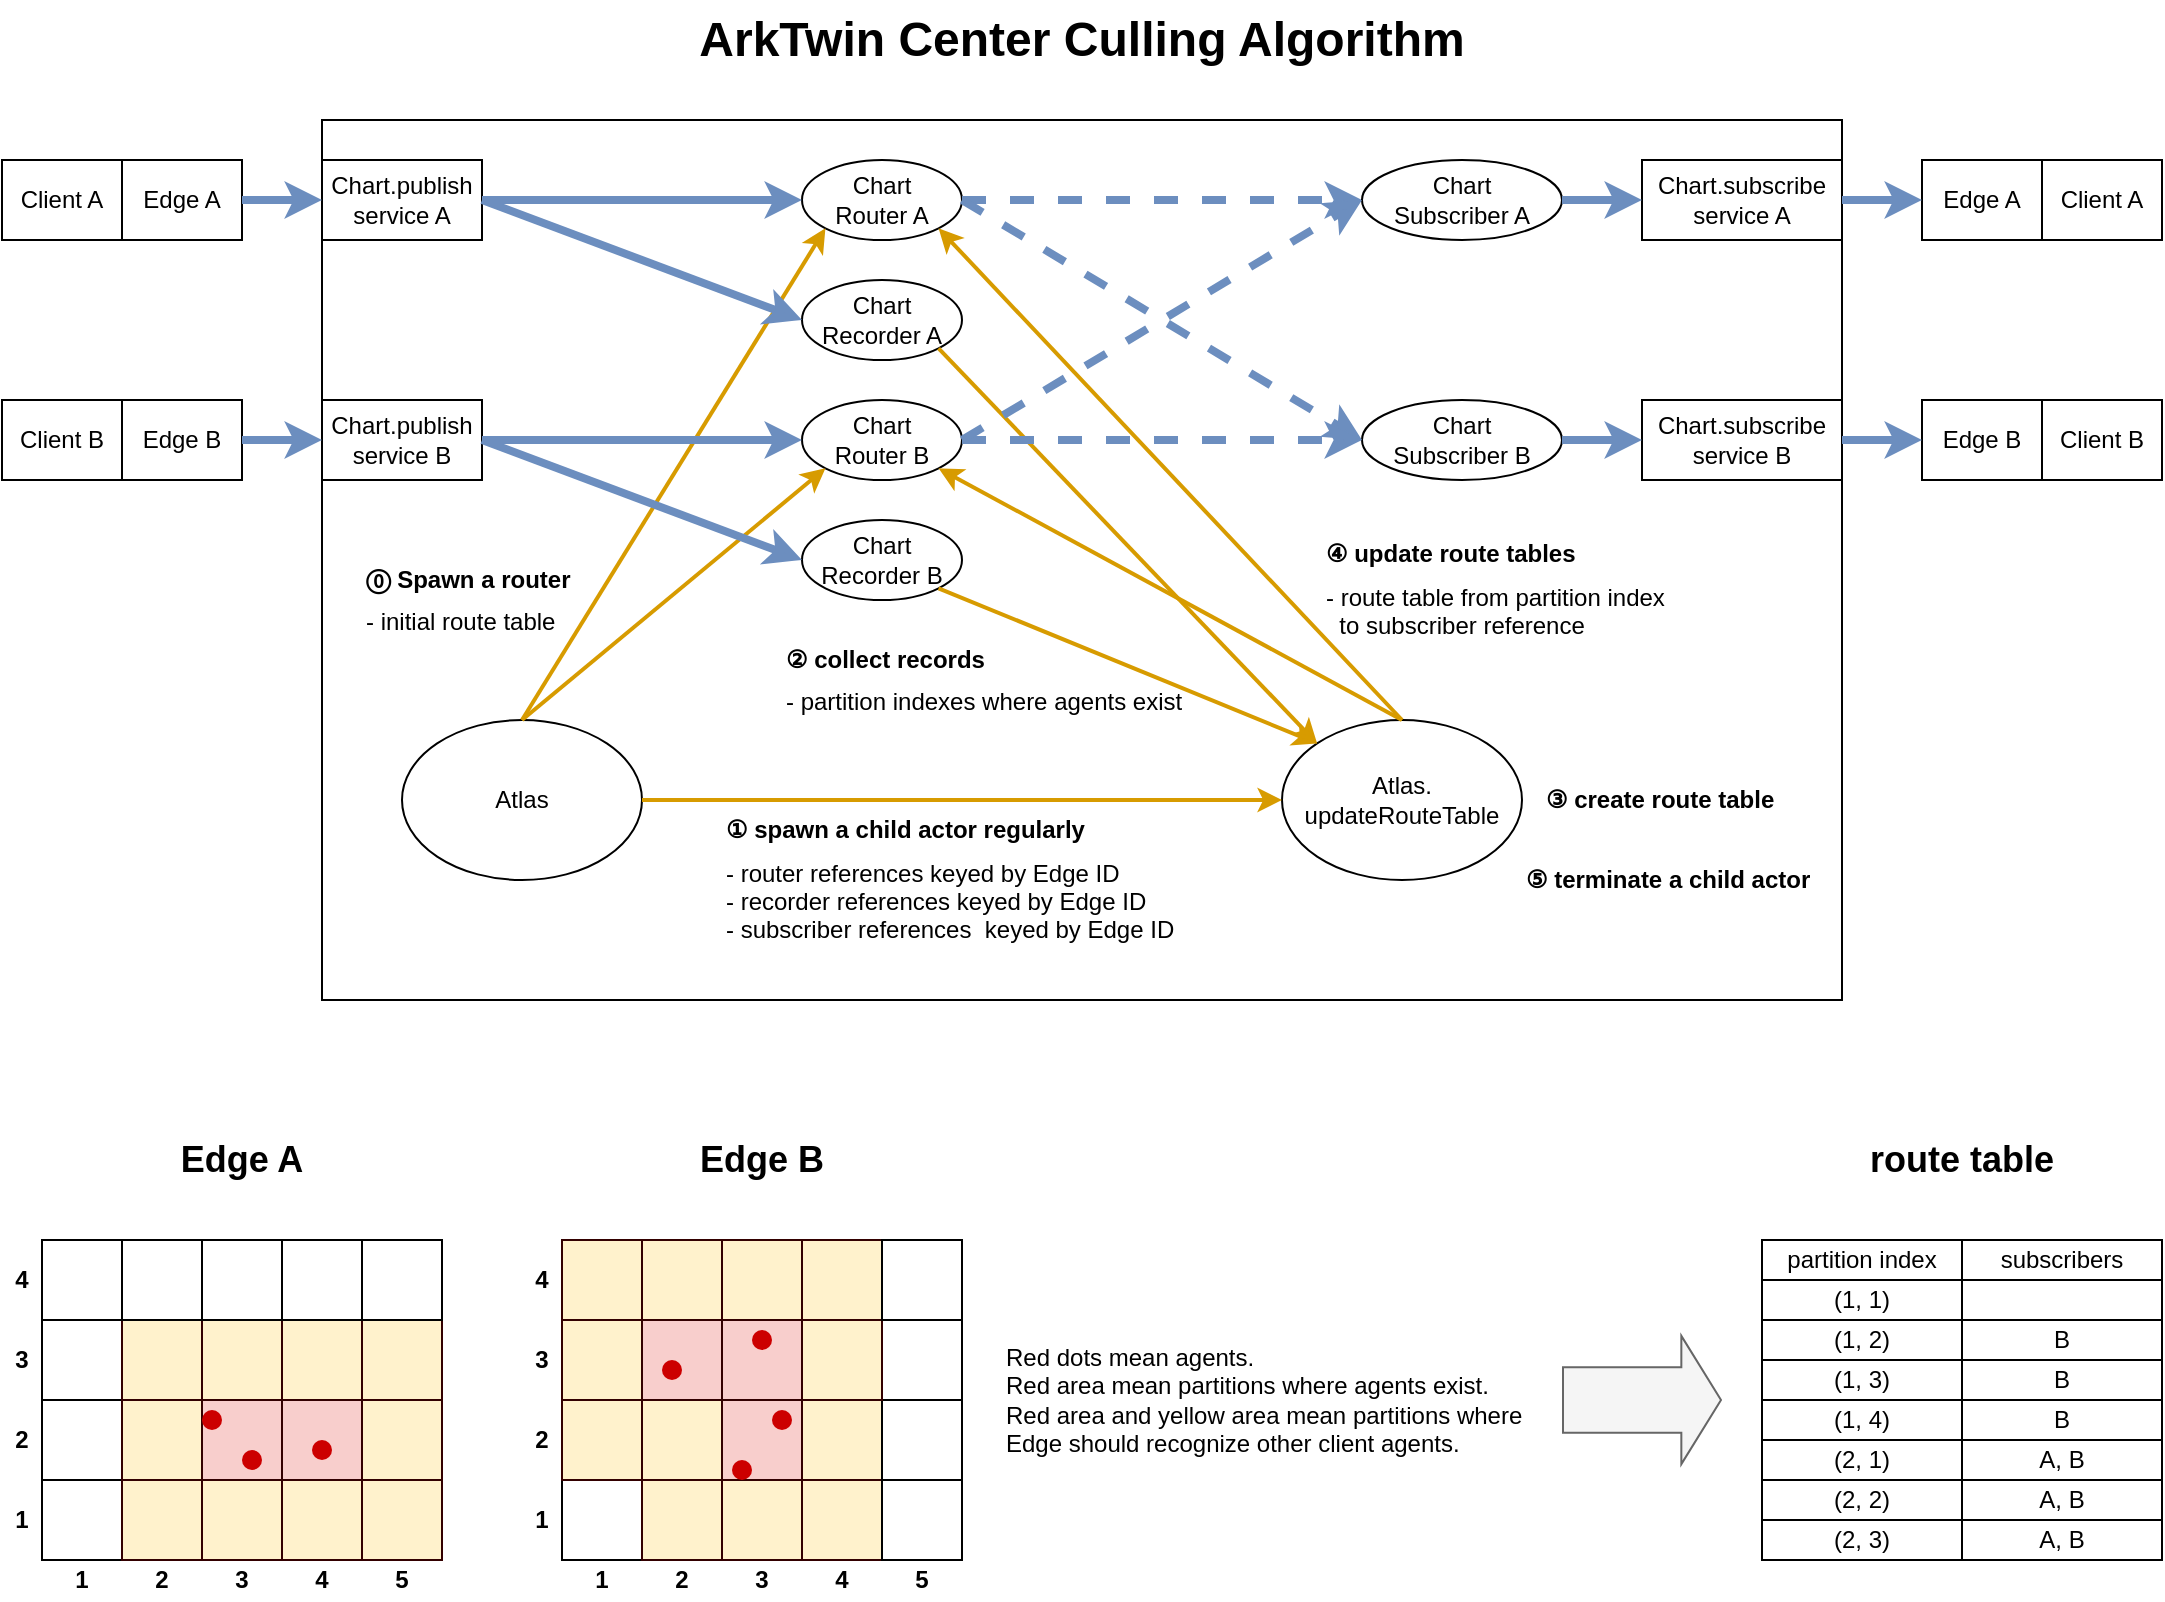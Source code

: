 <mxfile version="24.7.5">
  <diagram name="ページ1" id="t94YC5nv_LQx9OQjXFBO">
    <mxGraphModel dx="2074" dy="1214" grid="1" gridSize="10" guides="1" tooltips="1" connect="1" arrows="1" fold="1" page="1" pageScale="1" pageWidth="1169" pageHeight="827" math="0" shadow="0">
      <root>
        <mxCell id="0" />
        <mxCell id="1" parent="0" />
        <mxCell id="b8Y9SWuDgDwBU1Piw9FO-28" value="" style="rounded=0;whiteSpace=wrap;html=1;fillColor=none;" parent="1" vertex="1">
          <mxGeometry x="200" y="80" width="760" height="440" as="geometry" />
        </mxCell>
        <mxCell id="b8Y9SWuDgDwBU1Piw9FO-1" value="Client A" style="rounded=0;whiteSpace=wrap;html=1;" parent="1" vertex="1">
          <mxGeometry x="40" y="100" width="60" height="40" as="geometry" />
        </mxCell>
        <mxCell id="b8Y9SWuDgDwBU1Piw9FO-2" value="Edge A" style="rounded=0;whiteSpace=wrap;html=1;" parent="1" vertex="1">
          <mxGeometry x="100" y="100" width="60" height="40" as="geometry" />
        </mxCell>
        <mxCell id="b8Y9SWuDgDwBU1Piw9FO-3" value="Chart.publish&lt;div&gt;service A&lt;/div&gt;" style="rounded=0;whiteSpace=wrap;html=1;" parent="1" vertex="1">
          <mxGeometry x="200" y="100" width="80" height="40" as="geometry" />
        </mxCell>
        <mxCell id="b8Y9SWuDgDwBU1Piw9FO-5" value="Chart&lt;div&gt;Router A&lt;/div&gt;" style="ellipse;whiteSpace=wrap;html=1;" parent="1" vertex="1">
          <mxGeometry x="440" y="100" width="80" height="40" as="geometry" />
        </mxCell>
        <mxCell id="b8Y9SWuDgDwBU1Piw9FO-6" value="Atlas.&lt;div&gt;updateRouteTable&lt;/div&gt;" style="ellipse;whiteSpace=wrap;html=1;" parent="1" vertex="1">
          <mxGeometry x="680" y="380" width="120" height="80" as="geometry" />
        </mxCell>
        <mxCell id="b8Y9SWuDgDwBU1Piw9FO-8" value="Atlas" style="ellipse;whiteSpace=wrap;html=1;" parent="1" vertex="1">
          <mxGeometry x="240" y="380" width="120" height="80" as="geometry" />
        </mxCell>
        <mxCell id="b8Y9SWuDgDwBU1Piw9FO-11" value="Chart&lt;div&gt;Recorder A&lt;/div&gt;" style="ellipse;whiteSpace=wrap;html=1;" parent="1" vertex="1">
          <mxGeometry x="440" y="160" width="80" height="40" as="geometry" />
        </mxCell>
        <mxCell id="b8Y9SWuDgDwBU1Piw9FO-13" value="Chart.subscribe&lt;div&gt;service A&lt;/div&gt;" style="rounded=0;whiteSpace=wrap;html=1;" parent="1" vertex="1">
          <mxGeometry x="860" y="100" width="100" height="40" as="geometry" />
        </mxCell>
        <mxCell id="b8Y9SWuDgDwBU1Piw9FO-14" value="" style="endArrow=classic;html=1;rounded=0;exitX=1;exitY=0.5;exitDx=0;exitDy=0;fillColor=#dae8fc;strokeColor=#6c8ebf;strokeWidth=4;dashed=1;entryX=0;entryY=0.5;entryDx=0;entryDy=0;" parent="1" source="b8Y9SWuDgDwBU1Piw9FO-5" target="b8Y9SWuDgDwBU1Piw9FO-35" edge="1">
          <mxGeometry width="50" height="50" relative="1" as="geometry">
            <mxPoint x="320" y="330" as="sourcePoint" />
            <mxPoint x="600" y="120" as="targetPoint" />
          </mxGeometry>
        </mxCell>
        <mxCell id="b8Y9SWuDgDwBU1Piw9FO-15" value="Client B" style="rounded=0;whiteSpace=wrap;html=1;" parent="1" vertex="1">
          <mxGeometry x="40" y="220" width="60" height="40" as="geometry" />
        </mxCell>
        <mxCell id="b8Y9SWuDgDwBU1Piw9FO-16" value="Edge B" style="rounded=0;whiteSpace=wrap;html=1;" parent="1" vertex="1">
          <mxGeometry x="100" y="220" width="60" height="40" as="geometry" />
        </mxCell>
        <mxCell id="b8Y9SWuDgDwBU1Piw9FO-17" value="&lt;div&gt;Chart.publish&lt;/div&gt;&lt;div&gt;service B&lt;/div&gt;" style="rounded=0;whiteSpace=wrap;html=1;" parent="1" vertex="1">
          <mxGeometry x="200" y="220" width="80" height="40" as="geometry" />
        </mxCell>
        <mxCell id="b8Y9SWuDgDwBU1Piw9FO-18" value="Chart&lt;div&gt;Router B&lt;/div&gt;" style="ellipse;whiteSpace=wrap;html=1;" parent="1" vertex="1">
          <mxGeometry x="440" y="220" width="80" height="40" as="geometry" />
        </mxCell>
        <mxCell id="b8Y9SWuDgDwBU1Piw9FO-20" value="Chart&lt;div&gt;Recorder B&lt;/div&gt;" style="ellipse;whiteSpace=wrap;html=1;" parent="1" vertex="1">
          <mxGeometry x="440" y="280" width="80" height="40" as="geometry" />
        </mxCell>
        <mxCell id="b8Y9SWuDgDwBU1Piw9FO-23" value="" style="endArrow=classic;html=1;rounded=0;exitX=1;exitY=1;exitDx=0;exitDy=0;entryX=0;entryY=0;entryDx=0;entryDy=0;strokeWidth=2;fillColor=#ffe6cc;strokeColor=#d79b00;" parent="1" source="b8Y9SWuDgDwBU1Piw9FO-20" target="b8Y9SWuDgDwBU1Piw9FO-6" edge="1">
          <mxGeometry width="50" height="50" relative="1" as="geometry">
            <mxPoint x="440" y="300" as="sourcePoint" />
            <mxPoint x="370" y="310" as="targetPoint" />
          </mxGeometry>
        </mxCell>
        <mxCell id="b8Y9SWuDgDwBU1Piw9FO-24" value="" style="endArrow=classic;html=1;rounded=0;exitX=1;exitY=1;exitDx=0;exitDy=0;entryX=0;entryY=0;entryDx=0;entryDy=0;fillColor=#ffe6cc;strokeColor=#d79b00;strokeWidth=2;" parent="1" source="b8Y9SWuDgDwBU1Piw9FO-11" target="b8Y9SWuDgDwBU1Piw9FO-6" edge="1">
          <mxGeometry width="50" height="50" relative="1" as="geometry">
            <mxPoint x="450" y="310" as="sourcePoint" />
            <mxPoint x="560" y="390" as="targetPoint" />
          </mxGeometry>
        </mxCell>
        <mxCell id="b8Y9SWuDgDwBU1Piw9FO-25" value="Chart.subscribe&lt;div&gt;service B&lt;/div&gt;" style="rounded=0;whiteSpace=wrap;html=1;" parent="1" vertex="1">
          <mxGeometry x="860" y="220" width="100" height="40" as="geometry" />
        </mxCell>
        <mxCell id="b8Y9SWuDgDwBU1Piw9FO-26" value="" style="endArrow=classic;html=1;rounded=0;exitX=0.5;exitY=0;exitDx=0;exitDy=0;entryX=1;entryY=1;entryDx=0;entryDy=0;fillColor=#ffe6cc;strokeColor=#d79b00;strokeWidth=2;" parent="1" source="b8Y9SWuDgDwBU1Piw9FO-6" target="b8Y9SWuDgDwBU1Piw9FO-18" edge="1">
          <mxGeometry width="50" height="50" relative="1" as="geometry">
            <mxPoint x="438" y="324" as="sourcePoint" />
            <mxPoint x="518" y="372" as="targetPoint" />
          </mxGeometry>
        </mxCell>
        <mxCell id="b8Y9SWuDgDwBU1Piw9FO-27" value="" style="endArrow=classic;html=1;rounded=0;exitX=0.5;exitY=0;exitDx=0;exitDy=0;entryX=1;entryY=1;entryDx=0;entryDy=0;fillColor=#ffe6cc;strokeColor=#d79b00;strokeWidth=2;" parent="1" source="b8Y9SWuDgDwBU1Piw9FO-6" target="b8Y9SWuDgDwBU1Piw9FO-5" edge="1">
          <mxGeometry width="50" height="50" relative="1" as="geometry">
            <mxPoint x="560" y="360" as="sourcePoint" />
            <mxPoint x="438" y="264" as="targetPoint" />
          </mxGeometry>
        </mxCell>
        <mxCell id="b8Y9SWuDgDwBU1Piw9FO-29" value="" style="endArrow=classic;html=1;rounded=0;exitX=1;exitY=0.5;exitDx=0;exitDy=0;entryX=0;entryY=0.5;entryDx=0;entryDy=0;strokeWidth=2;fillColor=#ffe6cc;strokeColor=#d79b00;" parent="1" source="b8Y9SWuDgDwBU1Piw9FO-8" target="b8Y9SWuDgDwBU1Piw9FO-6" edge="1">
          <mxGeometry width="50" height="50" relative="1" as="geometry">
            <mxPoint x="320" y="330" as="sourcePoint" />
            <mxPoint x="370" y="280" as="targetPoint" />
          </mxGeometry>
        </mxCell>
        <mxCell id="b8Y9SWuDgDwBU1Piw9FO-30" value="" style="endArrow=classic;html=1;rounded=0;exitX=1;exitY=0.5;exitDx=0;exitDy=0;entryX=0;entryY=0.5;entryDx=0;entryDy=0;fillColor=#dae8fc;strokeColor=#6c8ebf;strokeWidth=4;" parent="1" source="b8Y9SWuDgDwBU1Piw9FO-2" target="b8Y9SWuDgDwBU1Piw9FO-3" edge="1">
          <mxGeometry width="50" height="50" relative="1" as="geometry">
            <mxPoint x="360" y="330" as="sourcePoint" />
            <mxPoint x="410" y="280" as="targetPoint" />
          </mxGeometry>
        </mxCell>
        <mxCell id="b8Y9SWuDgDwBU1Piw9FO-31" value="" style="endArrow=classic;html=1;rounded=0;exitX=1;exitY=0.5;exitDx=0;exitDy=0;entryX=0;entryY=0.5;entryDx=0;entryDy=0;fillColor=#dae8fc;strokeColor=#6c8ebf;strokeWidth=4;" parent="1" source="b8Y9SWuDgDwBU1Piw9FO-16" target="b8Y9SWuDgDwBU1Piw9FO-17" edge="1">
          <mxGeometry width="50" height="50" relative="1" as="geometry">
            <mxPoint x="170" y="130" as="sourcePoint" />
            <mxPoint x="250" y="130" as="targetPoint" />
          </mxGeometry>
        </mxCell>
        <mxCell id="b8Y9SWuDgDwBU1Piw9FO-35" value="Chart&lt;div&gt;&lt;span style=&quot;background-color: initial;&quot;&gt;Subscriber A&lt;/span&gt;&lt;/div&gt;" style="ellipse;whiteSpace=wrap;html=1;" parent="1" vertex="1">
          <mxGeometry x="720" y="100" width="100" height="40" as="geometry" />
        </mxCell>
        <mxCell id="b8Y9SWuDgDwBU1Piw9FO-36" value="Chart&lt;div&gt;&lt;span style=&quot;background-color: initial;&quot;&gt;Subscriber B&lt;/span&gt;&lt;/div&gt;" style="ellipse;whiteSpace=wrap;html=1;" parent="1" vertex="1">
          <mxGeometry x="720" y="220" width="100" height="40" as="geometry" />
        </mxCell>
        <mxCell id="b8Y9SWuDgDwBU1Piw9FO-37" value="" style="endArrow=classic;html=1;rounded=0;exitX=1;exitY=0.5;exitDx=0;exitDy=0;entryX=0;entryY=0.5;entryDx=0;entryDy=0;fillColor=#dae8fc;strokeColor=#6c8ebf;strokeWidth=4;" parent="1" source="b8Y9SWuDgDwBU1Piw9FO-35" target="b8Y9SWuDgDwBU1Piw9FO-13" edge="1">
          <mxGeometry width="50" height="50" relative="1" as="geometry">
            <mxPoint x="290" y="250" as="sourcePoint" />
            <mxPoint x="330" y="250" as="targetPoint" />
          </mxGeometry>
        </mxCell>
        <mxCell id="b8Y9SWuDgDwBU1Piw9FO-38" value="" style="endArrow=classic;html=1;rounded=0;exitX=1;exitY=0.5;exitDx=0;exitDy=0;entryX=0;entryY=0.5;entryDx=0;entryDy=0;fillColor=#dae8fc;strokeColor=#6c8ebf;strokeWidth=4;" parent="1" source="b8Y9SWuDgDwBU1Piw9FO-36" target="b8Y9SWuDgDwBU1Piw9FO-25" edge="1">
          <mxGeometry width="50" height="50" relative="1" as="geometry">
            <mxPoint x="690" y="130" as="sourcePoint" />
            <mxPoint x="730" y="130" as="targetPoint" />
          </mxGeometry>
        </mxCell>
        <mxCell id="b8Y9SWuDgDwBU1Piw9FO-39" value="" style="endArrow=classic;html=1;rounded=0;fillColor=#dae8fc;strokeColor=#6c8ebf;strokeWidth=4;dashed=1;entryX=0;entryY=0.5;entryDx=0;entryDy=0;exitX=1;exitY=0.5;exitDx=0;exitDy=0;" parent="1" source="b8Y9SWuDgDwBU1Piw9FO-5" target="b8Y9SWuDgDwBU1Piw9FO-36" edge="1">
          <mxGeometry width="50" height="50" relative="1" as="geometry">
            <mxPoint x="400" y="120" as="sourcePoint" />
            <mxPoint x="610" y="130" as="targetPoint" />
          </mxGeometry>
        </mxCell>
        <mxCell id="b8Y9SWuDgDwBU1Piw9FO-50" value="&lt;b&gt;① spawn a child actor regularly&lt;/b&gt;&lt;div style=&quot;font-size: 6px;&quot;&gt;&lt;b&gt;&lt;br&gt;&lt;/b&gt;&lt;div style=&quot;line-height: 160%; font-size: 12px;&quot;&gt;&lt;div style=&quot;line-height: 120%;&quot;&gt;&lt;span style=&quot;background-color: initial;&quot;&gt;- router references keyed by Edge ID&lt;/span&gt;&lt;div style=&quot;line-height: 120%;&quot;&gt;- recorder references&lt;span style=&quot;background-color: initial;&quot;&gt;&amp;nbsp;&lt;/span&gt;&lt;span style=&quot;background-color: initial;&quot;&gt;keyed by Edge ID&lt;/span&gt;&lt;span style=&quot;background-color: initial;&quot;&gt;&amp;nbsp;&lt;/span&gt;&lt;/div&gt;&lt;div style=&quot;line-height: 120%;&quot;&gt;- subscriber references&amp;nbsp;&lt;span style=&quot;background-color: initial;&quot;&gt;&amp;nbsp;&lt;/span&gt;&lt;span style=&quot;background-color: initial;&quot;&gt;keyed by Edge ID&lt;/span&gt;&lt;/div&gt;&lt;/div&gt;&lt;/div&gt;&lt;/div&gt;" style="text;html=1;align=left;verticalAlign=middle;whiteSpace=wrap;rounded=0;" parent="1" vertex="1">
          <mxGeometry x="400" y="420" width="240" height="80" as="geometry" />
        </mxCell>
        <mxCell id="b8Y9SWuDgDwBU1Piw9FO-52" value="&lt;b style=&quot;&quot;&gt;③ create route table&lt;/b&gt;" style="text;html=1;align=left;verticalAlign=middle;whiteSpace=wrap;rounded=0;" parent="1" vertex="1">
          <mxGeometry x="810" y="400" width="130" height="40" as="geometry" />
        </mxCell>
        <mxCell id="b8Y9SWuDgDwBU1Piw9FO-55" value="" style="endArrow=classic;html=1;rounded=0;exitX=0.5;exitY=0;exitDx=0;exitDy=0;entryX=0;entryY=1;entryDx=0;entryDy=0;strokeWidth=2;fillColor=#ffe6cc;strokeColor=#d79b00;movable=1;resizable=1;rotatable=1;deletable=1;editable=1;locked=0;connectable=1;" parent="1" source="b8Y9SWuDgDwBU1Piw9FO-8" target="b8Y9SWuDgDwBU1Piw9FO-5" edge="1">
          <mxGeometry width="50" height="50" relative="1" as="geometry">
            <mxPoint x="410" y="390" as="sourcePoint" />
            <mxPoint x="610" y="390" as="targetPoint" />
          </mxGeometry>
        </mxCell>
        <mxCell id="b8Y9SWuDgDwBU1Piw9FO-57" value="" style="endArrow=classic;html=1;rounded=0;entryX=0;entryY=1;entryDx=0;entryDy=0;strokeWidth=2;fillColor=#ffe6cc;strokeColor=#d79b00;exitX=0.5;exitY=0;exitDx=0;exitDy=0;" parent="1" source="b8Y9SWuDgDwBU1Piw9FO-8" target="b8Y9SWuDgDwBU1Piw9FO-18" edge="1">
          <mxGeometry width="50" height="50" relative="1" as="geometry">
            <mxPoint x="260" y="390" as="sourcePoint" />
            <mxPoint x="342" y="144" as="targetPoint" />
          </mxGeometry>
        </mxCell>
        <mxCell id="b8Y9SWuDgDwBU1Piw9FO-21" value="" style="endArrow=classic;html=1;rounded=0;exitX=1;exitY=0.5;exitDx=0;exitDy=0;entryX=0;entryY=0.5;entryDx=0;entryDy=0;fillColor=#dae8fc;strokeColor=#6c8ebf;strokeWidth=4;" parent="1" source="b8Y9SWuDgDwBU1Piw9FO-17" target="b8Y9SWuDgDwBU1Piw9FO-20" edge="1">
          <mxGeometry width="50" height="50" relative="1" as="geometry">
            <mxPoint x="290" y="250" as="sourcePoint" />
            <mxPoint x="370" y="250" as="targetPoint" />
          </mxGeometry>
        </mxCell>
        <mxCell id="b8Y9SWuDgDwBU1Piw9FO-19" value="" style="endArrow=classic;html=1;rounded=0;exitX=1;exitY=0.5;exitDx=0;exitDy=0;entryX=0;entryY=0.5;entryDx=0;entryDy=0;fillColor=#dae8fc;strokeColor=#6c8ebf;strokeWidth=4;" parent="1" source="b8Y9SWuDgDwBU1Piw9FO-17" target="b8Y9SWuDgDwBU1Piw9FO-18" edge="1">
          <mxGeometry width="50" height="50" relative="1" as="geometry">
            <mxPoint x="160" y="450" as="sourcePoint" />
            <mxPoint x="210" y="400" as="targetPoint" />
          </mxGeometry>
        </mxCell>
        <mxCell id="b8Y9SWuDgDwBU1Piw9FO-12" value="" style="endArrow=classic;html=1;rounded=0;exitX=1;exitY=0.5;exitDx=0;exitDy=0;entryX=0;entryY=0.5;entryDx=0;entryDy=0;fillColor=#dae8fc;strokeColor=#6c8ebf;strokeWidth=4;" parent="1" source="b8Y9SWuDgDwBU1Piw9FO-3" target="b8Y9SWuDgDwBU1Piw9FO-11" edge="1">
          <mxGeometry width="50" height="50" relative="1" as="geometry">
            <mxPoint x="290" y="130" as="sourcePoint" />
            <mxPoint x="370" y="130" as="targetPoint" />
          </mxGeometry>
        </mxCell>
        <mxCell id="b8Y9SWuDgDwBU1Piw9FO-9" value="" style="endArrow=classic;html=1;rounded=0;exitX=1;exitY=0.5;exitDx=0;exitDy=0;entryX=0;entryY=0.5;entryDx=0;entryDy=0;fillColor=#dae8fc;strokeColor=#6c8ebf;strokeWidth=4;" parent="1" source="b8Y9SWuDgDwBU1Piw9FO-3" target="b8Y9SWuDgDwBU1Piw9FO-5" edge="1">
          <mxGeometry width="50" height="50" relative="1" as="geometry">
            <mxPoint x="160" y="330" as="sourcePoint" />
            <mxPoint x="210" y="280" as="targetPoint" />
          </mxGeometry>
        </mxCell>
        <mxCell id="b8Y9SWuDgDwBU1Piw9FO-59" value="&lt;b&gt;⓪ Spawn a router&lt;/b&gt;&lt;div style=&quot;font-size: 6px;&quot;&gt;&lt;b&gt;&lt;br&gt;&lt;/b&gt;&lt;div style=&quot;line-height: 160%; font-size: 12px;&quot;&gt;&lt;div style=&quot;line-height: 120%;&quot;&gt;&lt;span style=&quot;background-color: initial;&quot;&gt;- initial route table&lt;br&gt;&lt;/span&gt;&lt;/div&gt;&lt;/div&gt;&lt;/div&gt;" style="text;html=1;align=left;verticalAlign=middle;whiteSpace=wrap;rounded=0;" parent="1" vertex="1">
          <mxGeometry x="220" y="300" width="110" height="40" as="geometry" />
        </mxCell>
        <mxCell id="b8Y9SWuDgDwBU1Piw9FO-61" value="&lt;b&gt;② collect records&lt;/b&gt;&lt;div style=&quot;font-size: 6px;&quot;&gt;&lt;b&gt;&lt;br&gt;&lt;/b&gt;&lt;div style=&quot;line-height: 160%; font-size: 12px;&quot;&gt;&lt;div style=&quot;line-height: 120%;&quot;&gt;&lt;span style=&quot;background-color: initial;&quot;&gt;- partition indexes where agents exist&lt;/span&gt;&lt;/div&gt;&lt;/div&gt;&lt;/div&gt;" style="text;html=1;align=left;verticalAlign=middle;whiteSpace=wrap;rounded=0;" parent="1" vertex="1">
          <mxGeometry x="430" y="340" width="230" height="40" as="geometry" />
        </mxCell>
        <mxCell id="b8Y9SWuDgDwBU1Piw9FO-64" value="&lt;b&gt;④ update route tables&lt;/b&gt;&lt;div style=&quot;font-size: 6px;&quot;&gt;&lt;b&gt;&lt;br&gt;&lt;/b&gt;&lt;div style=&quot;line-height: 160%; font-size: 12px;&quot;&gt;&lt;div style=&quot;line-height: 120%;&quot;&gt;&lt;span style=&quot;background-color: initial;&quot;&gt;- route table from partition index&lt;/span&gt;&lt;/div&gt;&lt;div style=&quot;line-height: 120%;&quot;&gt;&lt;span style=&quot;background-color: initial;&quot;&gt;&amp;nbsp; to subscriber reference&lt;/span&gt;&lt;/div&gt;&lt;/div&gt;&lt;/div&gt;" style="text;html=1;align=left;verticalAlign=middle;whiteSpace=wrap;rounded=0;" parent="1" vertex="1">
          <mxGeometry x="700" y="290" width="190" height="50" as="geometry" />
        </mxCell>
        <mxCell id="b8Y9SWuDgDwBU1Piw9FO-65" value="Edge A" style="rounded=0;whiteSpace=wrap;html=1;" parent="1" vertex="1">
          <mxGeometry x="1000" y="100" width="60" height="40" as="geometry" />
        </mxCell>
        <mxCell id="b8Y9SWuDgDwBU1Piw9FO-66" value="Client A" style="rounded=0;whiteSpace=wrap;html=1;" parent="1" vertex="1">
          <mxGeometry x="1060" y="100" width="60" height="40" as="geometry" />
        </mxCell>
        <mxCell id="b8Y9SWuDgDwBU1Piw9FO-67" value="Edge B" style="rounded=0;whiteSpace=wrap;html=1;" parent="1" vertex="1">
          <mxGeometry x="1000" y="220" width="60" height="40" as="geometry" />
        </mxCell>
        <mxCell id="b8Y9SWuDgDwBU1Piw9FO-68" value="Client B" style="rounded=0;whiteSpace=wrap;html=1;" parent="1" vertex="1">
          <mxGeometry x="1060" y="220" width="60" height="40" as="geometry" />
        </mxCell>
        <mxCell id="b8Y9SWuDgDwBU1Piw9FO-69" value="" style="endArrow=classic;html=1;rounded=0;exitX=1;exitY=0.5;exitDx=0;exitDy=0;entryX=0;entryY=0.5;entryDx=0;entryDy=0;fillColor=#dae8fc;strokeColor=#6c8ebf;strokeWidth=4;" parent="1" source="b8Y9SWuDgDwBU1Piw9FO-13" target="b8Y9SWuDgDwBU1Piw9FO-65" edge="1">
          <mxGeometry width="50" height="50" relative="1" as="geometry">
            <mxPoint x="820" y="130" as="sourcePoint" />
            <mxPoint x="870" y="130" as="targetPoint" />
          </mxGeometry>
        </mxCell>
        <mxCell id="b8Y9SWuDgDwBU1Piw9FO-70" value="" style="endArrow=classic;html=1;rounded=0;exitX=1;exitY=0.5;exitDx=0;exitDy=0;entryX=0;entryY=0.5;entryDx=0;entryDy=0;fillColor=#dae8fc;strokeColor=#6c8ebf;strokeWidth=4;" parent="1" source="b8Y9SWuDgDwBU1Piw9FO-25" target="b8Y9SWuDgDwBU1Piw9FO-67" edge="1">
          <mxGeometry width="50" height="50" relative="1" as="geometry">
            <mxPoint x="970" y="130" as="sourcePoint" />
            <mxPoint x="1010" y="130" as="targetPoint" />
          </mxGeometry>
        </mxCell>
        <mxCell id="b8Y9SWuDgDwBU1Piw9FO-22" value="" style="endArrow=classic;html=1;rounded=0;exitX=1;exitY=0.5;exitDx=0;exitDy=0;entryX=0;entryY=0.5;entryDx=0;entryDy=0;fillColor=#dae8fc;strokeColor=#6c8ebf;strokeWidth=4;dashed=1;" parent="1" source="b8Y9SWuDgDwBU1Piw9FO-18" target="b8Y9SWuDgDwBU1Piw9FO-36" edge="1">
          <mxGeometry width="50" height="50" relative="1" as="geometry">
            <mxPoint x="320" y="450" as="sourcePoint" />
            <mxPoint x="600" y="240" as="targetPoint" />
          </mxGeometry>
        </mxCell>
        <mxCell id="b8Y9SWuDgDwBU1Piw9FO-40" value="" style="endArrow=classic;html=1;rounded=0;fillColor=#dae8fc;strokeColor=#6c8ebf;strokeWidth=4;dashed=1;entryX=0;entryY=0.5;entryDx=0;entryDy=0;exitX=1;exitY=0.5;exitDx=0;exitDy=0;" parent="1" source="b8Y9SWuDgDwBU1Piw9FO-18" target="b8Y9SWuDgDwBU1Piw9FO-35" edge="1">
          <mxGeometry width="50" height="50" relative="1" as="geometry">
            <mxPoint x="400" y="240" as="sourcePoint" />
            <mxPoint x="610" y="250" as="targetPoint" />
          </mxGeometry>
        </mxCell>
        <mxCell id="b8Y9SWuDgDwBU1Piw9FO-72" value="&lt;b style=&quot;&quot;&gt;⑤ terminate a child actor&lt;/b&gt;" style="text;html=1;align=left;verticalAlign=middle;whiteSpace=wrap;rounded=0;" parent="1" vertex="1">
          <mxGeometry x="800" y="440" width="150" height="40" as="geometry" />
        </mxCell>
        <mxCell id="b8Y9SWuDgDwBU1Piw9FO-73" value="&lt;b&gt;&lt;font style=&quot;font-size: 24px;&quot;&gt;ArkTwin Center Culling Algorithm&lt;/font&gt;&lt;/b&gt;" style="text;html=1;align=center;verticalAlign=middle;whiteSpace=wrap;rounded=0;" parent="1" vertex="1">
          <mxGeometry x="200" y="20" width="760" height="40" as="geometry" />
        </mxCell>
        <mxCell id="b8Y9SWuDgDwBU1Piw9FO-74" value="" style="rounded=0;whiteSpace=wrap;html=1;fillColor=none;" parent="1" vertex="1">
          <mxGeometry x="60" y="760" width="40" height="40" as="geometry" />
        </mxCell>
        <mxCell id="b8Y9SWuDgDwBU1Piw9FO-75" value="" style="rounded=0;whiteSpace=wrap;html=1;fillColor=none;" parent="1" vertex="1">
          <mxGeometry x="60" y="720" width="40" height="40" as="geometry" />
        </mxCell>
        <mxCell id="b8Y9SWuDgDwBU1Piw9FO-76" value="" style="rounded=0;whiteSpace=wrap;html=1;fillColor=none;" parent="1" vertex="1">
          <mxGeometry x="60" y="680" width="40" height="40" as="geometry" />
        </mxCell>
        <mxCell id="b8Y9SWuDgDwBU1Piw9FO-77" value="" style="rounded=0;whiteSpace=wrap;html=1;fillColor=none;" parent="1" vertex="1">
          <mxGeometry x="60" y="640" width="40" height="40" as="geometry" />
        </mxCell>
        <mxCell id="b8Y9SWuDgDwBU1Piw9FO-78" value="" style="rounded=0;whiteSpace=wrap;html=1;fillColor=#fff2cc;strokeColor=#330000;" parent="1" vertex="1">
          <mxGeometry x="100" y="760" width="40" height="40" as="geometry" />
        </mxCell>
        <mxCell id="b8Y9SWuDgDwBU1Piw9FO-79" value="" style="rounded=0;whiteSpace=wrap;html=1;fillColor=#fff2cc;strokeColor=#330000;" parent="1" vertex="1">
          <mxGeometry x="100" y="720" width="40" height="40" as="geometry" />
        </mxCell>
        <mxCell id="b8Y9SWuDgDwBU1Piw9FO-80" value="" style="rounded=0;whiteSpace=wrap;html=1;fillColor=#fff2cc;strokeColor=#330000;" parent="1" vertex="1">
          <mxGeometry x="100" y="680" width="40" height="40" as="geometry" />
        </mxCell>
        <mxCell id="b8Y9SWuDgDwBU1Piw9FO-81" value="" style="rounded=0;whiteSpace=wrap;html=1;fillColor=none;" parent="1" vertex="1">
          <mxGeometry x="100" y="640" width="40" height="40" as="geometry" />
        </mxCell>
        <mxCell id="b8Y9SWuDgDwBU1Piw9FO-82" value="" style="rounded=0;whiteSpace=wrap;html=1;fillColor=#fff2cc;strokeColor=#330000;" parent="1" vertex="1">
          <mxGeometry x="140" y="760" width="40" height="40" as="geometry" />
        </mxCell>
        <mxCell id="b8Y9SWuDgDwBU1Piw9FO-83" value="" style="rounded=0;whiteSpace=wrap;html=1;fillColor=#f8cecc;strokeColor=#330000;" parent="1" vertex="1">
          <mxGeometry x="140" y="720" width="40" height="40" as="geometry" />
        </mxCell>
        <mxCell id="b8Y9SWuDgDwBU1Piw9FO-84" value="" style="rounded=0;whiteSpace=wrap;html=1;fillColor=#fff2cc;strokeColor=#330000;" parent="1" vertex="1">
          <mxGeometry x="140" y="680" width="40" height="40" as="geometry" />
        </mxCell>
        <mxCell id="b8Y9SWuDgDwBU1Piw9FO-85" value="" style="rounded=0;whiteSpace=wrap;html=1;fillColor=none;" parent="1" vertex="1">
          <mxGeometry x="140" y="640" width="40" height="40" as="geometry" />
        </mxCell>
        <mxCell id="b8Y9SWuDgDwBU1Piw9FO-86" value="" style="rounded=0;whiteSpace=wrap;html=1;fillColor=#fff2cc;strokeColor=#330000;" parent="1" vertex="1">
          <mxGeometry x="180" y="760" width="40" height="40" as="geometry" />
        </mxCell>
        <mxCell id="b8Y9SWuDgDwBU1Piw9FO-87" value="" style="rounded=0;whiteSpace=wrap;html=1;fillColor=#f8cecc;strokeColor=#330000;" parent="1" vertex="1">
          <mxGeometry x="180" y="720" width="40" height="40" as="geometry" />
        </mxCell>
        <mxCell id="b8Y9SWuDgDwBU1Piw9FO-88" value="" style="rounded=0;whiteSpace=wrap;html=1;fillColor=#fff2cc;strokeColor=#330000;" parent="1" vertex="1">
          <mxGeometry x="180" y="680" width="40" height="40" as="geometry" />
        </mxCell>
        <mxCell id="b8Y9SWuDgDwBU1Piw9FO-89" value="" style="rounded=0;whiteSpace=wrap;html=1;fillColor=none;" parent="1" vertex="1">
          <mxGeometry x="180" y="640" width="40" height="40" as="geometry" />
        </mxCell>
        <mxCell id="b8Y9SWuDgDwBU1Piw9FO-90" value="" style="rounded=0;whiteSpace=wrap;html=1;fillColor=#fff2cc;strokeColor=#330000;" parent="1" vertex="1">
          <mxGeometry x="220" y="760" width="40" height="40" as="geometry" />
        </mxCell>
        <mxCell id="b8Y9SWuDgDwBU1Piw9FO-91" value="" style="rounded=0;whiteSpace=wrap;html=1;fillColor=#fff2cc;strokeColor=#330000;" parent="1" vertex="1">
          <mxGeometry x="220" y="720" width="40" height="40" as="geometry" />
        </mxCell>
        <mxCell id="b8Y9SWuDgDwBU1Piw9FO-92" value="" style="rounded=0;whiteSpace=wrap;html=1;fillColor=#fff2cc;strokeColor=#330000;" parent="1" vertex="1">
          <mxGeometry x="220" y="680" width="40" height="40" as="geometry" />
        </mxCell>
        <mxCell id="b8Y9SWuDgDwBU1Piw9FO-93" value="" style="rounded=0;whiteSpace=wrap;html=1;fillColor=none;" parent="1" vertex="1">
          <mxGeometry x="220" y="640" width="40" height="40" as="geometry" />
        </mxCell>
        <mxCell id="b8Y9SWuDgDwBU1Piw9FO-94" value="&lt;b style=&quot;font-size: 18px;&quot;&gt;&lt;font style=&quot;font-size: 18px;&quot;&gt;Edge A&lt;/font&gt;&lt;/b&gt;" style="text;html=1;align=center;verticalAlign=middle;whiteSpace=wrap;rounded=0;" parent="1" vertex="1">
          <mxGeometry x="60" y="580" width="200" height="40" as="geometry" />
        </mxCell>
        <mxCell id="b8Y9SWuDgDwBU1Piw9FO-95" value="&lt;b style=&quot;&quot;&gt;&lt;font style=&quot;font-size: 12px;&quot;&gt;1&lt;/font&gt;&lt;/b&gt;" style="text;html=1;align=center;verticalAlign=middle;whiteSpace=wrap;rounded=0;" parent="1" vertex="1">
          <mxGeometry x="70" y="800" width="20" height="20" as="geometry" />
        </mxCell>
        <mxCell id="b8Y9SWuDgDwBU1Piw9FO-96" value="&lt;b style=&quot;&quot;&gt;&lt;font style=&quot;font-size: 12px;&quot;&gt;2&lt;/font&gt;&lt;/b&gt;" style="text;html=1;align=center;verticalAlign=middle;whiteSpace=wrap;rounded=0;" parent="1" vertex="1">
          <mxGeometry x="110" y="800" width="20" height="20" as="geometry" />
        </mxCell>
        <mxCell id="b8Y9SWuDgDwBU1Piw9FO-97" value="&lt;b style=&quot;&quot;&gt;&lt;font style=&quot;font-size: 12px;&quot;&gt;3&lt;/font&gt;&lt;/b&gt;" style="text;html=1;align=center;verticalAlign=middle;whiteSpace=wrap;rounded=0;" parent="1" vertex="1">
          <mxGeometry x="150" y="800" width="20" height="20" as="geometry" />
        </mxCell>
        <mxCell id="b8Y9SWuDgDwBU1Piw9FO-98" value="&lt;b style=&quot;&quot;&gt;&lt;font style=&quot;font-size: 12px;&quot;&gt;4&lt;/font&gt;&lt;/b&gt;" style="text;html=1;align=center;verticalAlign=middle;whiteSpace=wrap;rounded=0;" parent="1" vertex="1">
          <mxGeometry x="190" y="800" width="20" height="20" as="geometry" />
        </mxCell>
        <mxCell id="b8Y9SWuDgDwBU1Piw9FO-99" value="&lt;b style=&quot;&quot;&gt;&lt;font style=&quot;font-size: 12px;&quot;&gt;5&lt;/font&gt;&lt;/b&gt;" style="text;html=1;align=center;verticalAlign=middle;whiteSpace=wrap;rounded=0;" parent="1" vertex="1">
          <mxGeometry x="230" y="800" width="20" height="20" as="geometry" />
        </mxCell>
        <mxCell id="b8Y9SWuDgDwBU1Piw9FO-100" value="&lt;b style=&quot;&quot;&gt;&lt;font style=&quot;font-size: 12px;&quot;&gt;1&lt;/font&gt;&lt;/b&gt;" style="text;html=1;align=center;verticalAlign=middle;whiteSpace=wrap;rounded=0;" parent="1" vertex="1">
          <mxGeometry x="40" y="770" width="20" height="20" as="geometry" />
        </mxCell>
        <mxCell id="b8Y9SWuDgDwBU1Piw9FO-101" value="&lt;b style=&quot;&quot;&gt;&lt;font style=&quot;font-size: 12px;&quot;&gt;2&lt;/font&gt;&lt;/b&gt;" style="text;html=1;align=center;verticalAlign=middle;whiteSpace=wrap;rounded=0;" parent="1" vertex="1">
          <mxGeometry x="40" y="730" width="20" height="20" as="geometry" />
        </mxCell>
        <mxCell id="b8Y9SWuDgDwBU1Piw9FO-103" value="&lt;b style=&quot;&quot;&gt;&lt;font style=&quot;font-size: 12px;&quot;&gt;3&lt;/font&gt;&lt;/b&gt;" style="text;html=1;align=center;verticalAlign=middle;whiteSpace=wrap;rounded=0;" parent="1" vertex="1">
          <mxGeometry x="40" y="690" width="20" height="20" as="geometry" />
        </mxCell>
        <mxCell id="b8Y9SWuDgDwBU1Piw9FO-104" value="&lt;b style=&quot;&quot;&gt;&lt;font style=&quot;font-size: 12px;&quot;&gt;4&lt;/font&gt;&lt;/b&gt;" style="text;html=1;align=center;verticalAlign=middle;whiteSpace=wrap;rounded=0;" parent="1" vertex="1">
          <mxGeometry x="40" y="650" width="20" height="20" as="geometry" />
        </mxCell>
        <mxCell id="b8Y9SWuDgDwBU1Piw9FO-136" value="&lt;div&gt;&lt;font style=&quot;font-size: 12px;&quot;&gt;Red dots mean agents.&lt;br&gt;&lt;/font&gt;&lt;/div&gt;&lt;font style=&quot;font-size: 12px;&quot;&gt;Red area mean partitions where agents exist.&amp;nbsp;&lt;/font&gt;&lt;div style=&quot;line-height: 120%;&quot;&gt;&lt;font style=&quot;font-size: 12px;&quot;&gt;Red area and yellow area mean partitions where Edge should recognize other client agents.&amp;nbsp;&lt;/font&gt;&lt;/div&gt;" style="text;html=1;align=left;verticalAlign=middle;whiteSpace=wrap;rounded=0;" parent="1" vertex="1">
          <mxGeometry x="540" y="680" width="280" height="80" as="geometry" />
        </mxCell>
        <mxCell id="b8Y9SWuDgDwBU1Piw9FO-137" value="" style="rounded=0;whiteSpace=wrap;html=1;fillColor=none;" parent="1" vertex="1">
          <mxGeometry x="320" y="760" width="40" height="40" as="geometry" />
        </mxCell>
        <mxCell id="b8Y9SWuDgDwBU1Piw9FO-141" value="" style="rounded=0;whiteSpace=wrap;html=1;fillColor=#fff2cc;strokeColor=#330000;" parent="1" vertex="1">
          <mxGeometry x="360" y="760" width="40" height="40" as="geometry" />
        </mxCell>
        <mxCell id="b8Y9SWuDgDwBU1Piw9FO-142" value="" style="rounded=0;whiteSpace=wrap;html=1;fillColor=#fff2cc;strokeColor=#330000;" parent="1" vertex="1">
          <mxGeometry x="360" y="720" width="40" height="40" as="geometry" />
        </mxCell>
        <mxCell id="b8Y9SWuDgDwBU1Piw9FO-143" value="" style="rounded=0;whiteSpace=wrap;html=1;fillColor=#fff2cc;strokeColor=#330000;" parent="1" vertex="1">
          <mxGeometry x="320" y="680" width="40" height="40" as="geometry" />
        </mxCell>
        <mxCell id="b8Y9SWuDgDwBU1Piw9FO-144" value="" style="rounded=0;whiteSpace=wrap;html=1;fillColor=none;" parent="1" vertex="1">
          <mxGeometry x="480" y="680" width="40" height="40" as="geometry" />
        </mxCell>
        <mxCell id="b8Y9SWuDgDwBU1Piw9FO-145" value="" style="rounded=0;whiteSpace=wrap;html=1;fillColor=#fff2cc;strokeColor=#330000;" parent="1" vertex="1">
          <mxGeometry x="400" y="760" width="40" height="40" as="geometry" />
        </mxCell>
        <mxCell id="b8Y9SWuDgDwBU1Piw9FO-146" value="" style="rounded=0;whiteSpace=wrap;html=1;fillColor=#f8cecc;strokeColor=#330000;" parent="1" vertex="1">
          <mxGeometry x="400" y="720" width="40" height="40" as="geometry" />
        </mxCell>
        <mxCell id="b8Y9SWuDgDwBU1Piw9FO-147" value="" style="rounded=0;whiteSpace=wrap;html=1;fillColor=#fff2cc;strokeColor=#330000;" parent="1" vertex="1">
          <mxGeometry x="440" y="720" width="40" height="40" as="geometry" />
        </mxCell>
        <mxCell id="b8Y9SWuDgDwBU1Piw9FO-148" value="" style="rounded=0;whiteSpace=wrap;html=1;fillColor=none;" parent="1" vertex="1">
          <mxGeometry x="480" y="720" width="40" height="40" as="geometry" />
        </mxCell>
        <mxCell id="b8Y9SWuDgDwBU1Piw9FO-149" value="" style="rounded=0;whiteSpace=wrap;html=1;fillColor=#fff2cc;strokeColor=#330000;" parent="1" vertex="1">
          <mxGeometry x="440" y="760" width="40" height="40" as="geometry" />
        </mxCell>
        <mxCell id="b8Y9SWuDgDwBU1Piw9FO-150" value="" style="rounded=0;whiteSpace=wrap;html=1;fillColor=#f8cecc;strokeColor=#330000;" parent="1" vertex="1">
          <mxGeometry x="400" y="680" width="40" height="40" as="geometry" />
        </mxCell>
        <mxCell id="b8Y9SWuDgDwBU1Piw9FO-151" value="" style="rounded=0;whiteSpace=wrap;html=1;fillColor=#fff2cc;strokeColor=#330000;" parent="1" vertex="1">
          <mxGeometry x="440" y="680" width="40" height="40" as="geometry" />
        </mxCell>
        <mxCell id="b8Y9SWuDgDwBU1Piw9FO-152" value="" style="rounded=0;whiteSpace=wrap;html=1;fillColor=none;" parent="1" vertex="1">
          <mxGeometry x="480" y="760" width="40" height="40" as="geometry" />
        </mxCell>
        <mxCell id="b8Y9SWuDgDwBU1Piw9FO-153" value="" style="rounded=0;whiteSpace=wrap;html=1;fillColor=#fff2cc;strokeColor=#330000;" parent="1" vertex="1">
          <mxGeometry x="440" y="640" width="40" height="40" as="geometry" />
        </mxCell>
        <mxCell id="b8Y9SWuDgDwBU1Piw9FO-154" value="" style="rounded=0;whiteSpace=wrap;html=1;fillColor=#fff2cc;strokeColor=#330000;" parent="1" vertex="1">
          <mxGeometry x="400" y="640" width="40" height="40" as="geometry" />
        </mxCell>
        <mxCell id="b8Y9SWuDgDwBU1Piw9FO-155" value="" style="rounded=0;whiteSpace=wrap;html=1;fillColor=#fff2cc;strokeColor=#330000;" parent="1" vertex="1">
          <mxGeometry x="360" y="640" width="40" height="40" as="geometry" />
        </mxCell>
        <mxCell id="b8Y9SWuDgDwBU1Piw9FO-156" value="" style="rounded=0;whiteSpace=wrap;html=1;fillColor=none;" parent="1" vertex="1">
          <mxGeometry x="480" y="640" width="40" height="40" as="geometry" />
        </mxCell>
        <mxCell id="b8Y9SWuDgDwBU1Piw9FO-157" value="&lt;b style=&quot;font-size: 18px;&quot;&gt;&lt;font style=&quot;font-size: 18px;&quot;&gt;Edge B&lt;/font&gt;&lt;/b&gt;" style="text;html=1;align=center;verticalAlign=middle;whiteSpace=wrap;rounded=0;" parent="1" vertex="1">
          <mxGeometry x="320" y="580" width="200" height="40" as="geometry" />
        </mxCell>
        <mxCell id="b8Y9SWuDgDwBU1Piw9FO-158" value="&lt;b style=&quot;&quot;&gt;&lt;font style=&quot;font-size: 12px;&quot;&gt;1&lt;/font&gt;&lt;/b&gt;" style="text;html=1;align=center;verticalAlign=middle;whiteSpace=wrap;rounded=0;" parent="1" vertex="1">
          <mxGeometry x="330" y="800" width="20" height="20" as="geometry" />
        </mxCell>
        <mxCell id="b8Y9SWuDgDwBU1Piw9FO-159" value="&lt;b style=&quot;&quot;&gt;&lt;font style=&quot;font-size: 12px;&quot;&gt;2&lt;/font&gt;&lt;/b&gt;" style="text;html=1;align=center;verticalAlign=middle;whiteSpace=wrap;rounded=0;" parent="1" vertex="1">
          <mxGeometry x="370" y="800" width="20" height="20" as="geometry" />
        </mxCell>
        <mxCell id="b8Y9SWuDgDwBU1Piw9FO-160" value="&lt;b style=&quot;&quot;&gt;&lt;font style=&quot;font-size: 12px;&quot;&gt;3&lt;/font&gt;&lt;/b&gt;" style="text;html=1;align=center;verticalAlign=middle;whiteSpace=wrap;rounded=0;" parent="1" vertex="1">
          <mxGeometry x="410" y="800" width="20" height="20" as="geometry" />
        </mxCell>
        <mxCell id="b8Y9SWuDgDwBU1Piw9FO-161" value="&lt;b style=&quot;&quot;&gt;&lt;font style=&quot;font-size: 12px;&quot;&gt;4&lt;/font&gt;&lt;/b&gt;" style="text;html=1;align=center;verticalAlign=middle;whiteSpace=wrap;rounded=0;" parent="1" vertex="1">
          <mxGeometry x="450" y="800" width="20" height="20" as="geometry" />
        </mxCell>
        <mxCell id="b8Y9SWuDgDwBU1Piw9FO-162" value="&lt;b style=&quot;&quot;&gt;&lt;font style=&quot;font-size: 12px;&quot;&gt;5&lt;/font&gt;&lt;/b&gt;" style="text;html=1;align=center;verticalAlign=middle;whiteSpace=wrap;rounded=0;" parent="1" vertex="1">
          <mxGeometry x="490" y="800" width="20" height="20" as="geometry" />
        </mxCell>
        <mxCell id="b8Y9SWuDgDwBU1Piw9FO-163" value="&lt;b style=&quot;&quot;&gt;&lt;font style=&quot;font-size: 12px;&quot;&gt;1&lt;/font&gt;&lt;/b&gt;" style="text;html=1;align=center;verticalAlign=middle;whiteSpace=wrap;rounded=0;" parent="1" vertex="1">
          <mxGeometry x="300" y="770" width="20" height="20" as="geometry" />
        </mxCell>
        <mxCell id="b8Y9SWuDgDwBU1Piw9FO-164" value="&lt;b style=&quot;&quot;&gt;&lt;font style=&quot;font-size: 12px;&quot;&gt;2&lt;/font&gt;&lt;/b&gt;" style="text;html=1;align=center;verticalAlign=middle;whiteSpace=wrap;rounded=0;" parent="1" vertex="1">
          <mxGeometry x="300" y="730" width="20" height="20" as="geometry" />
        </mxCell>
        <mxCell id="b8Y9SWuDgDwBU1Piw9FO-165" value="&lt;b style=&quot;&quot;&gt;&lt;font style=&quot;font-size: 12px;&quot;&gt;3&lt;/font&gt;&lt;/b&gt;" style="text;html=1;align=center;verticalAlign=middle;whiteSpace=wrap;rounded=0;" parent="1" vertex="1">
          <mxGeometry x="300" y="690" width="20" height="20" as="geometry" />
        </mxCell>
        <mxCell id="b8Y9SWuDgDwBU1Piw9FO-166" value="&lt;b style=&quot;&quot;&gt;&lt;font style=&quot;font-size: 12px;&quot;&gt;4&lt;/font&gt;&lt;/b&gt;" style="text;html=1;align=center;verticalAlign=middle;whiteSpace=wrap;rounded=0;" parent="1" vertex="1">
          <mxGeometry x="300" y="650" width="20" height="20" as="geometry" />
        </mxCell>
        <mxCell id="b8Y9SWuDgDwBU1Piw9FO-170" value="" style="rounded=0;whiteSpace=wrap;html=1;fillColor=#fff2cc;strokeColor=#330000;" parent="1" vertex="1">
          <mxGeometry x="320" y="720" width="40" height="40" as="geometry" />
        </mxCell>
        <mxCell id="b8Y9SWuDgDwBU1Piw9FO-171" value="" style="rounded=0;whiteSpace=wrap;html=1;fillColor=#fff2cc;strokeColor=#330000;" parent="1" vertex="1">
          <mxGeometry x="320" y="640" width="40" height="40" as="geometry" />
        </mxCell>
        <mxCell id="b8Y9SWuDgDwBU1Piw9FO-172" value="" style="rounded=0;whiteSpace=wrap;html=1;fillColor=#f8cecc;strokeColor=#330000;" parent="1" vertex="1">
          <mxGeometry x="360" y="680" width="40" height="40" as="geometry" />
        </mxCell>
        <mxCell id="b8Y9SWuDgDwBU1Piw9FO-173" value="&lt;b style=&quot;font-size: 18px;&quot;&gt;&lt;font style=&quot;font-size: 18px;&quot;&gt;route table&lt;/font&gt;&lt;/b&gt;" style="text;html=1;align=center;verticalAlign=middle;whiteSpace=wrap;rounded=0;" parent="1" vertex="1">
          <mxGeometry x="920" y="580" width="200" height="40" as="geometry" />
        </mxCell>
        <mxCell id="b8Y9SWuDgDwBU1Piw9FO-174" value="(1, 2)" style="rounded=0;whiteSpace=wrap;html=1;fillColor=none;" parent="1" vertex="1">
          <mxGeometry x="920" y="680" width="100" height="20" as="geometry" />
        </mxCell>
        <mxCell id="b8Y9SWuDgDwBU1Piw9FO-175" value="B" style="rounded=0;whiteSpace=wrap;html=1;fillColor=none;" parent="1" vertex="1">
          <mxGeometry x="1020" y="680" width="100" height="20" as="geometry" />
        </mxCell>
        <mxCell id="b8Y9SWuDgDwBU1Piw9FO-176" value="" style="shape=flexArrow;endArrow=classic;html=1;rounded=0;endWidth=30.444;endSize=6.277;width=32.667;fillColor=#f5f5f5;strokeColor=#666666;" parent="1" edge="1">
          <mxGeometry width="50" height="50" relative="1" as="geometry">
            <mxPoint x="820" y="720" as="sourcePoint" />
            <mxPoint x="900" y="720" as="targetPoint" />
          </mxGeometry>
        </mxCell>
        <mxCell id="b8Y9SWuDgDwBU1Piw9FO-177" value="partition index" style="rounded=0;whiteSpace=wrap;html=1;fillColor=none;" parent="1" vertex="1">
          <mxGeometry x="920" y="640" width="100" height="20" as="geometry" />
        </mxCell>
        <mxCell id="b8Y9SWuDgDwBU1Piw9FO-178" value="subscribers" style="rounded=0;whiteSpace=wrap;html=1;fillColor=none;" parent="1" vertex="1">
          <mxGeometry x="1020" y="640" width="100" height="20" as="geometry" />
        </mxCell>
        <mxCell id="b8Y9SWuDgDwBU1Piw9FO-180" value="(1, 1)" style="rounded=0;whiteSpace=wrap;html=1;fillColor=none;" parent="1" vertex="1">
          <mxGeometry x="920" y="660" width="100" height="20" as="geometry" />
        </mxCell>
        <mxCell id="b8Y9SWuDgDwBU1Piw9FO-181" value="" style="rounded=0;whiteSpace=wrap;html=1;fillColor=none;" parent="1" vertex="1">
          <mxGeometry x="1020" y="660" width="100" height="20" as="geometry" />
        </mxCell>
        <mxCell id="b8Y9SWuDgDwBU1Piw9FO-182" value="(1, 3)" style="rounded=0;whiteSpace=wrap;html=1;fillColor=none;" parent="1" vertex="1">
          <mxGeometry x="920" y="700" width="100" height="20" as="geometry" />
        </mxCell>
        <mxCell id="b8Y9SWuDgDwBU1Piw9FO-183" value="B" style="rounded=0;whiteSpace=wrap;html=1;fillColor=none;" parent="1" vertex="1">
          <mxGeometry x="1020" y="700" width="100" height="20" as="geometry" />
        </mxCell>
        <mxCell id="b8Y9SWuDgDwBU1Piw9FO-184" value="(1, 4)" style="rounded=0;whiteSpace=wrap;html=1;fillColor=none;" parent="1" vertex="1">
          <mxGeometry x="920" y="720" width="100" height="20" as="geometry" />
        </mxCell>
        <mxCell id="b8Y9SWuDgDwBU1Piw9FO-185" value="B" style="rounded=0;whiteSpace=wrap;html=1;fillColor=none;" parent="1" vertex="1">
          <mxGeometry x="1020" y="720" width="100" height="20" as="geometry" />
        </mxCell>
        <mxCell id="b8Y9SWuDgDwBU1Piw9FO-186" value="(2, 1)" style="rounded=0;whiteSpace=wrap;html=1;fillColor=none;" parent="1" vertex="1">
          <mxGeometry x="920" y="740" width="100" height="20" as="geometry" />
        </mxCell>
        <mxCell id="b8Y9SWuDgDwBU1Piw9FO-187" value="A, B" style="rounded=0;whiteSpace=wrap;html=1;fillColor=none;" parent="1" vertex="1">
          <mxGeometry x="1020" y="740" width="100" height="20" as="geometry" />
        </mxCell>
        <mxCell id="b8Y9SWuDgDwBU1Piw9FO-188" value="(2, 2)" style="rounded=0;whiteSpace=wrap;html=1;fillColor=none;" parent="1" vertex="1">
          <mxGeometry x="920" y="760" width="100" height="20" as="geometry" />
        </mxCell>
        <mxCell id="b8Y9SWuDgDwBU1Piw9FO-189" value="A, B" style="rounded=0;whiteSpace=wrap;html=1;fillColor=none;" parent="1" vertex="1">
          <mxGeometry x="1020" y="760" width="100" height="20" as="geometry" />
        </mxCell>
        <mxCell id="b8Y9SWuDgDwBU1Piw9FO-190" value="(2, 3)" style="rounded=0;whiteSpace=wrap;html=1;fillColor=none;" parent="1" vertex="1">
          <mxGeometry x="920" y="780" width="100" height="20" as="geometry" />
        </mxCell>
        <mxCell id="b8Y9SWuDgDwBU1Piw9FO-191" value="A, B" style="rounded=0;whiteSpace=wrap;html=1;fillColor=none;" parent="1" vertex="1">
          <mxGeometry x="1020" y="780" width="100" height="20" as="geometry" />
        </mxCell>
        <mxCell id="b8Y9SWuDgDwBU1Piw9FO-192" value="" style="ellipse;whiteSpace=wrap;html=1;aspect=fixed;fillColor=#CC0000;strokeColor=none;" parent="1" vertex="1">
          <mxGeometry x="140" y="725" width="10" height="10" as="geometry" />
        </mxCell>
        <mxCell id="b8Y9SWuDgDwBU1Piw9FO-193" value="" style="ellipse;whiteSpace=wrap;html=1;aspect=fixed;fillColor=#CC0000;strokeColor=none;" parent="1" vertex="1">
          <mxGeometry x="160" y="745" width="10" height="10" as="geometry" />
        </mxCell>
        <mxCell id="b8Y9SWuDgDwBU1Piw9FO-195" value="" style="ellipse;whiteSpace=wrap;html=1;aspect=fixed;fillColor=#CC0000;strokeColor=none;" parent="1" vertex="1">
          <mxGeometry x="195" y="740" width="10" height="10" as="geometry" />
        </mxCell>
        <mxCell id="b8Y9SWuDgDwBU1Piw9FO-198" value="" style="ellipse;whiteSpace=wrap;html=1;aspect=fixed;fillColor=#CC0000;strokeColor=none;" parent="1" vertex="1">
          <mxGeometry x="370" y="700" width="10" height="10" as="geometry" />
        </mxCell>
        <mxCell id="b8Y9SWuDgDwBU1Piw9FO-199" value="" style="ellipse;whiteSpace=wrap;html=1;aspect=fixed;fillColor=#CC0000;strokeColor=none;" parent="1" vertex="1">
          <mxGeometry x="415" y="685" width="10" height="10" as="geometry" />
        </mxCell>
        <mxCell id="b8Y9SWuDgDwBU1Piw9FO-200" value="" style="ellipse;whiteSpace=wrap;html=1;aspect=fixed;fillColor=#CC0000;strokeColor=none;" parent="1" vertex="1">
          <mxGeometry x="425" y="725" width="10" height="10" as="geometry" />
        </mxCell>
        <mxCell id="b8Y9SWuDgDwBU1Piw9FO-201" value="" style="ellipse;whiteSpace=wrap;html=1;aspect=fixed;fillColor=#CC0000;strokeColor=none;" parent="1" vertex="1">
          <mxGeometry x="405" y="750" width="10" height="10" as="geometry" />
        </mxCell>
      </root>
    </mxGraphModel>
  </diagram>
</mxfile>
